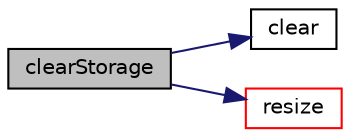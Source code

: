 digraph "clearStorage"
{
  bgcolor="transparent";
  edge [fontname="Helvetica",fontsize="10",labelfontname="Helvetica",labelfontsize="10"];
  node [fontname="Helvetica",fontsize="10",shape=record];
  rankdir="LR";
  Node1 [label="clearStorage",height=0.2,width=0.4,color="black", fillcolor="grey75", style="filled", fontcolor="black"];
  Node1 -> Node2 [color="midnightblue",fontsize="10",style="solid",fontname="Helvetica"];
  Node2 [label="clear",height=0.2,width=0.4,color="black",URL="$a00984.html#ac8bb3912a3ce86b15842e79d0b421204",tooltip="Clear all entries from table. "];
  Node1 -> Node3 [color="midnightblue",fontsize="10",style="solid",fontname="Helvetica"];
  Node3 [label="resize",height=0.2,width=0.4,color="red",URL="$a00984.html#ae697ea15032f01f89988bb8ada677832",tooltip="Resize the hash table for efficiency. "];
}

